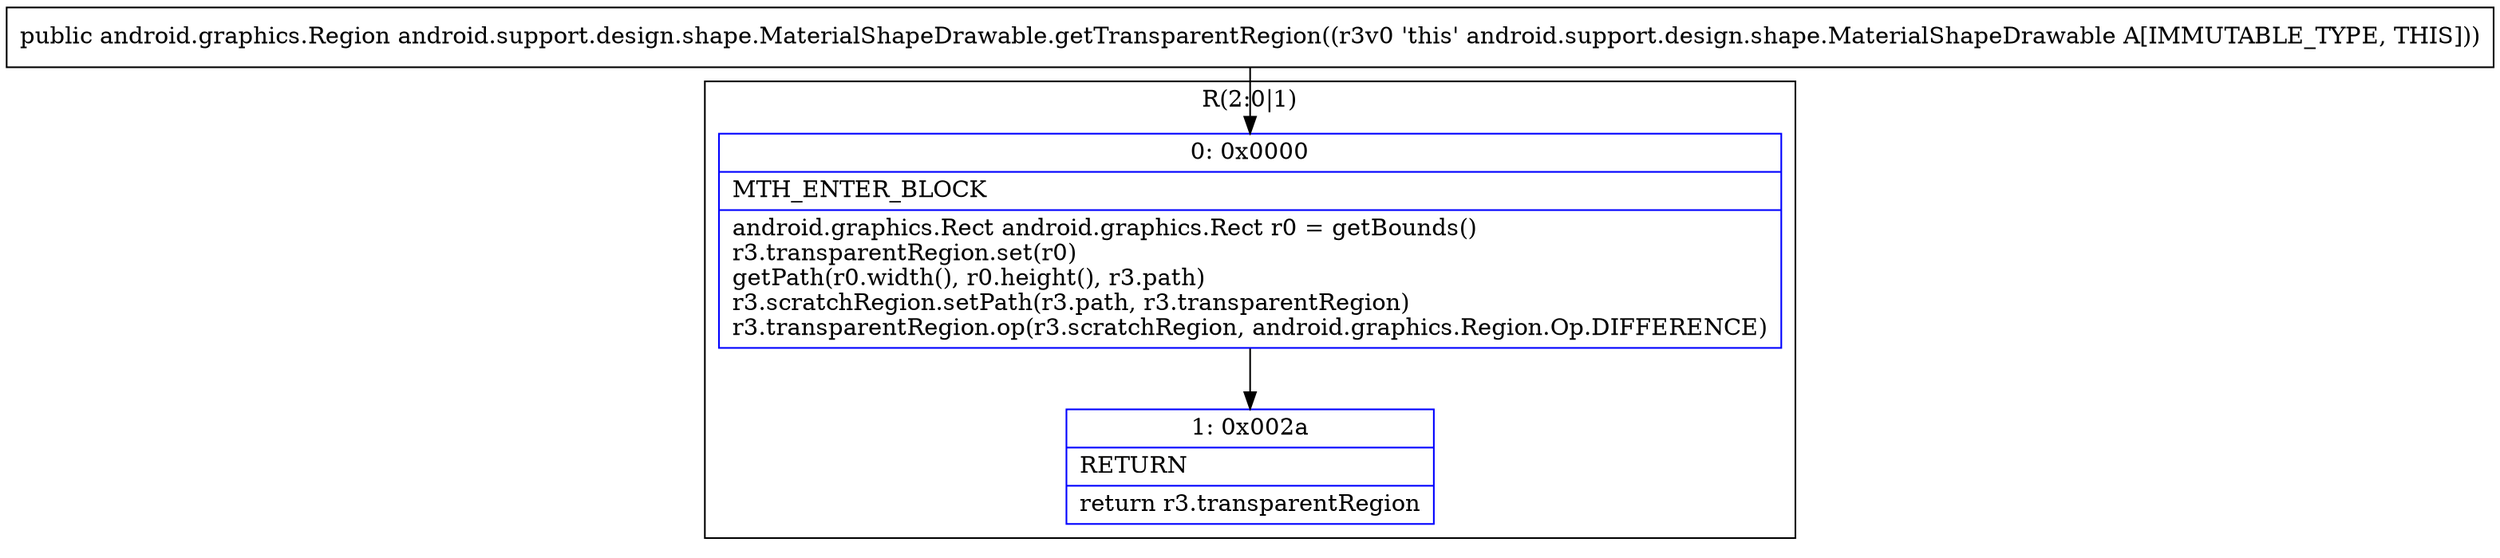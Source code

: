 digraph "CFG forandroid.support.design.shape.MaterialShapeDrawable.getTransparentRegion()Landroid\/graphics\/Region;" {
subgraph cluster_Region_2081817637 {
label = "R(2:0|1)";
node [shape=record,color=blue];
Node_0 [shape=record,label="{0\:\ 0x0000|MTH_ENTER_BLOCK\l|android.graphics.Rect android.graphics.Rect r0 = getBounds()\lr3.transparentRegion.set(r0)\lgetPath(r0.width(), r0.height(), r3.path)\lr3.scratchRegion.setPath(r3.path, r3.transparentRegion)\lr3.transparentRegion.op(r3.scratchRegion, android.graphics.Region.Op.DIFFERENCE)\l}"];
Node_1 [shape=record,label="{1\:\ 0x002a|RETURN\l|return r3.transparentRegion\l}"];
}
MethodNode[shape=record,label="{public android.graphics.Region android.support.design.shape.MaterialShapeDrawable.getTransparentRegion((r3v0 'this' android.support.design.shape.MaterialShapeDrawable A[IMMUTABLE_TYPE, THIS])) }"];
MethodNode -> Node_0;
Node_0 -> Node_1;
}

